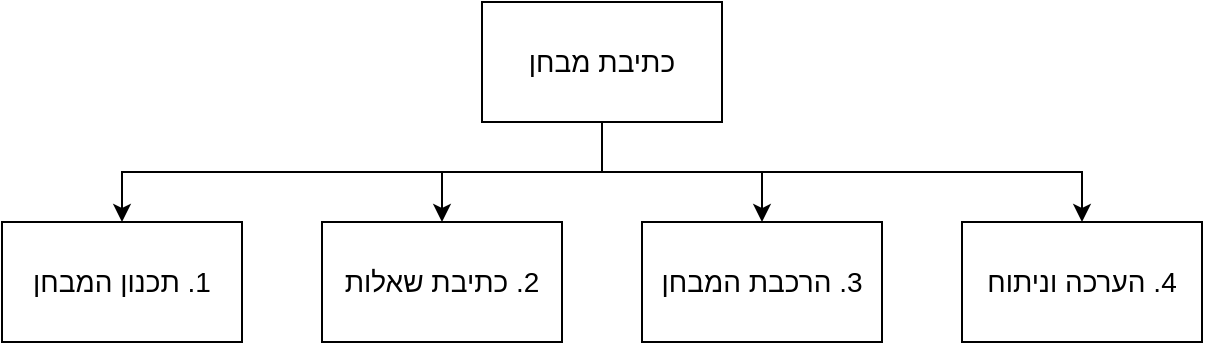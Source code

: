 <mxfile version="23.1.5" type="device">
  <diagram name="‫עמוד-1‬" id="FfZaru-9XFL5g2GbekI0">
    <mxGraphModel dx="792" dy="1096" grid="1" gridSize="10" guides="1" tooltips="1" connect="1" arrows="1" fold="1" page="1" pageScale="1" pageWidth="827" pageHeight="1169" math="0" shadow="0">
      <root>
        <mxCell id="0" />
        <mxCell id="1" parent="0" />
        <mxCell id="gQkO4-co55hAgo9uWCJa-1" value="&lt;div style=&quot;direction: rtl; font-size: 14px;&quot;&gt;&lt;span style=&quot;background-color: initial; font-size: 14px;&quot;&gt;2. כתיבת שאלות&lt;/span&gt;&lt;/div&gt;" style="rounded=0;whiteSpace=wrap;html=1;align=center;textDirection=rtl;fontSize=14;" vertex="1" parent="1">
          <mxGeometry x="200" y="120" width="120" height="60" as="geometry" />
        </mxCell>
        <mxCell id="gQkO4-co55hAgo9uWCJa-3" value="&lt;div style=&quot;direction: rtl; font-size: 14px;&quot;&gt;&lt;span style=&quot;background-color: initial; font-size: 14px;&quot;&gt;3. הרכבת המבחן&lt;/span&gt;&lt;/div&gt;" style="rounded=0;whiteSpace=wrap;html=1;align=center;textDirection=rtl;fontSize=14;" vertex="1" parent="1">
          <mxGeometry x="360" y="120" width="120" height="60" as="geometry" />
        </mxCell>
        <mxCell id="gQkO4-co55hAgo9uWCJa-4" value="&lt;div style=&quot;direction: rtl; font-size: 14px;&quot;&gt;&lt;span style=&quot;background-color: initial; font-size: 14px;&quot;&gt;4. הערכה וניתוח&lt;/span&gt;&lt;/div&gt;" style="rounded=0;whiteSpace=wrap;html=1;align=center;textDirection=rtl;fontSize=14;" vertex="1" parent="1">
          <mxGeometry x="520" y="120" width="120" height="60" as="geometry" />
        </mxCell>
        <mxCell id="gQkO4-co55hAgo9uWCJa-5" value="&lt;div style=&quot;direction: rtl; font-size: 14px;&quot;&gt;&lt;span style=&quot;background-color: initial; font-size: 14px;&quot;&gt;1. תכנון המבחן&lt;/span&gt;&lt;/div&gt;" style="rounded=0;whiteSpace=wrap;html=1;align=center;textDirection=rtl;fontSize=14;" vertex="1" parent="1">
          <mxGeometry x="40" y="120" width="120" height="60" as="geometry" />
        </mxCell>
        <mxCell id="gQkO4-co55hAgo9uWCJa-23" style="edgeStyle=orthogonalEdgeStyle;rounded=0;orthogonalLoop=1;jettySize=auto;html=1;exitX=0.5;exitY=1;exitDx=0;exitDy=0;entryX=0.5;entryY=0;entryDx=0;entryDy=0;" edge="1" parent="1" source="gQkO4-co55hAgo9uWCJa-7" target="gQkO4-co55hAgo9uWCJa-5">
          <mxGeometry relative="1" as="geometry" />
        </mxCell>
        <mxCell id="gQkO4-co55hAgo9uWCJa-24" style="edgeStyle=orthogonalEdgeStyle;rounded=0;orthogonalLoop=1;jettySize=auto;html=1;exitX=0.5;exitY=1;exitDx=0;exitDy=0;entryX=0.5;entryY=0;entryDx=0;entryDy=0;" edge="1" parent="1" source="gQkO4-co55hAgo9uWCJa-7" target="gQkO4-co55hAgo9uWCJa-1">
          <mxGeometry relative="1" as="geometry" />
        </mxCell>
        <mxCell id="gQkO4-co55hAgo9uWCJa-25" style="edgeStyle=orthogonalEdgeStyle;rounded=0;orthogonalLoop=1;jettySize=auto;html=1;exitX=0.5;exitY=1;exitDx=0;exitDy=0;entryX=0.5;entryY=0;entryDx=0;entryDy=0;" edge="1" parent="1" source="gQkO4-co55hAgo9uWCJa-7" target="gQkO4-co55hAgo9uWCJa-3">
          <mxGeometry relative="1" as="geometry" />
        </mxCell>
        <mxCell id="gQkO4-co55hAgo9uWCJa-26" style="edgeStyle=orthogonalEdgeStyle;rounded=0;orthogonalLoop=1;jettySize=auto;html=1;exitX=0.5;exitY=1;exitDx=0;exitDy=0;entryX=0.5;entryY=0;entryDx=0;entryDy=0;" edge="1" parent="1" source="gQkO4-co55hAgo9uWCJa-7" target="gQkO4-co55hAgo9uWCJa-4">
          <mxGeometry relative="1" as="geometry" />
        </mxCell>
        <mxCell id="gQkO4-co55hAgo9uWCJa-7" value="כתיבת מבחן" style="rounded=0;whiteSpace=wrap;html=1;fontSize=14;textDirection=rtl;" vertex="1" parent="1">
          <mxGeometry x="280" y="10" width="120" height="60" as="geometry" />
        </mxCell>
      </root>
    </mxGraphModel>
  </diagram>
</mxfile>
